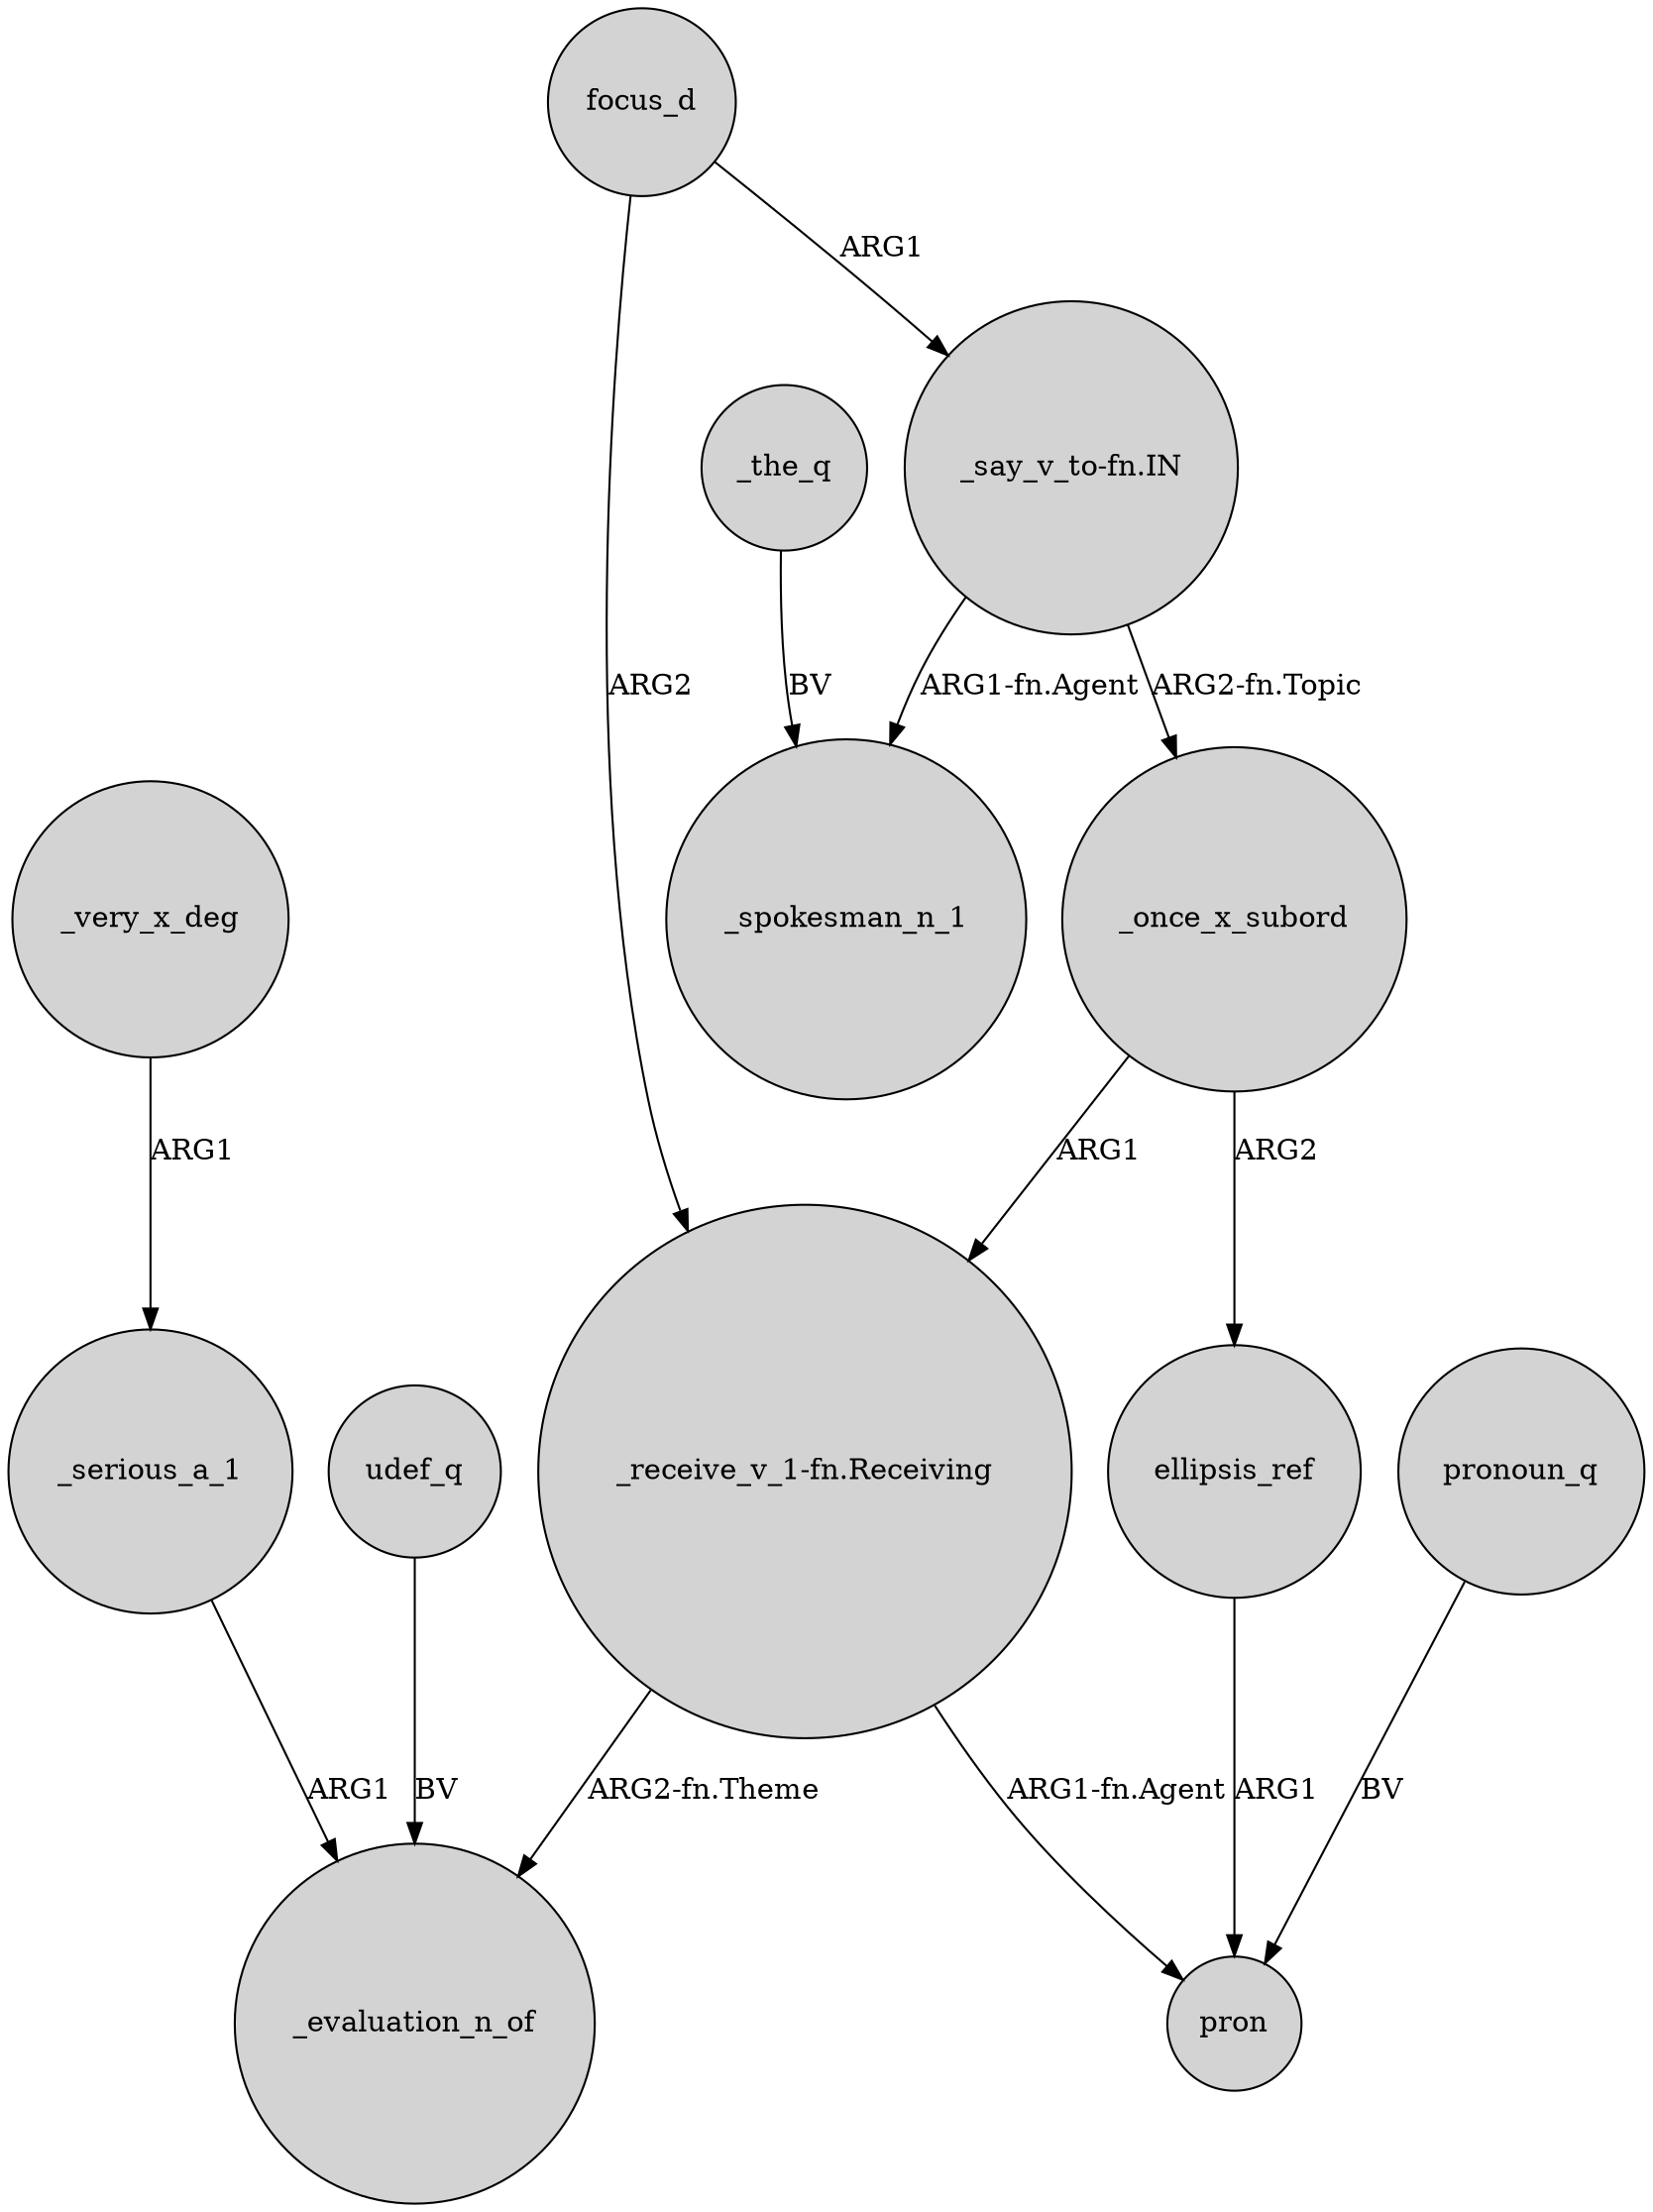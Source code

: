 digraph {
	node [shape=circle style=filled]
	udef_q -> _evaluation_n_of [label=BV]
	ellipsis_ref -> pron [label=ARG1]
	"_say_v_to-fn.IN" -> _once_x_subord [label="ARG2-fn.Topic"]
	_the_q -> _spokesman_n_1 [label=BV]
	focus_d -> "_receive_v_1-fn.Receiving" [label=ARG2]
	_serious_a_1 -> _evaluation_n_of [label=ARG1]
	"_receive_v_1-fn.Receiving" -> _evaluation_n_of [label="ARG2-fn.Theme"]
	_once_x_subord -> "_receive_v_1-fn.Receiving" [label=ARG1]
	_very_x_deg -> _serious_a_1 [label=ARG1]
	_once_x_subord -> ellipsis_ref [label=ARG2]
	"_say_v_to-fn.IN" -> _spokesman_n_1 [label="ARG1-fn.Agent"]
	"_receive_v_1-fn.Receiving" -> pron [label="ARG1-fn.Agent"]
	focus_d -> "_say_v_to-fn.IN" [label=ARG1]
	pronoun_q -> pron [label=BV]
}
